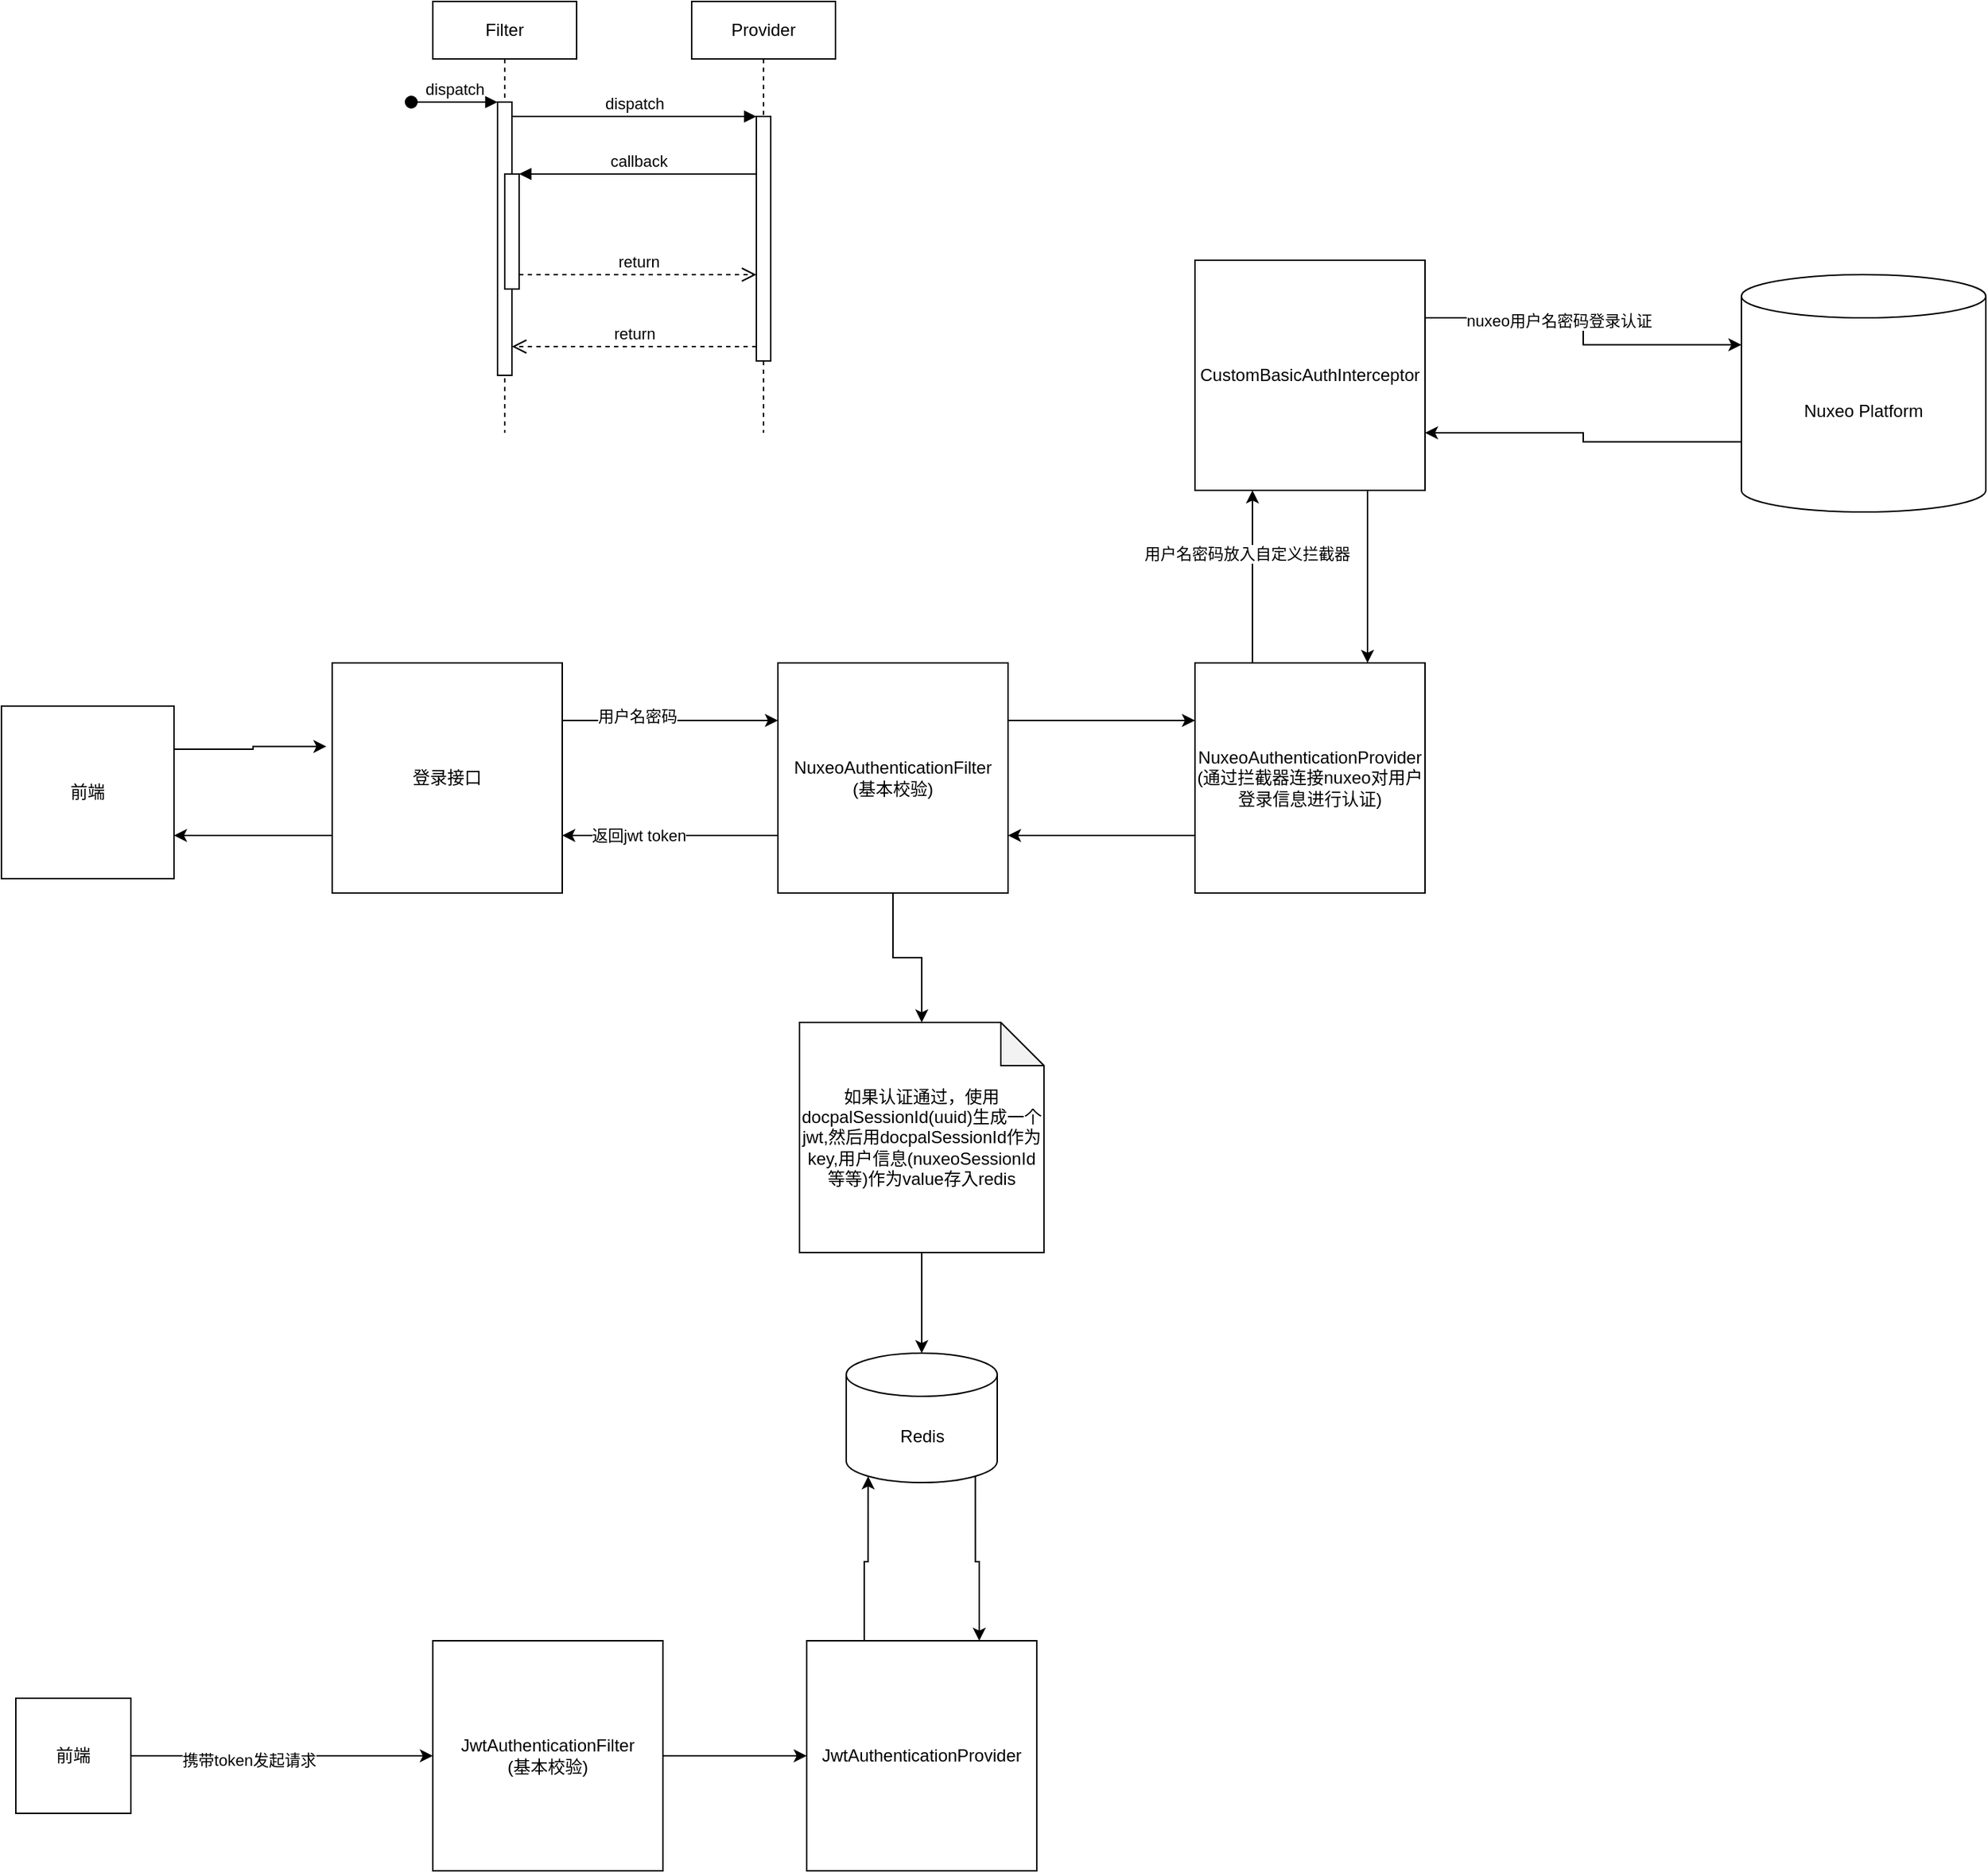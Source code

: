 <mxfile version="21.0.6" type="github">
  <diagram name="Page-1" id="2YBvvXClWsGukQMizWep">
    <mxGraphModel dx="1644" dy="430" grid="1" gridSize="10" guides="1" tooltips="1" connect="1" arrows="1" fold="1" page="1" pageScale="1" pageWidth="850" pageHeight="1100" math="0" shadow="0">
      <root>
        <mxCell id="0" />
        <mxCell id="1" parent="0" />
        <mxCell id="aM9ryv3xv72pqoxQDRHE-1" value="Filter" style="shape=umlLifeline;perimeter=lifelinePerimeter;whiteSpace=wrap;html=1;container=0;dropTarget=0;collapsible=0;recursiveResize=0;outlineConnect=0;portConstraint=eastwest;newEdgeStyle={&quot;edgeStyle&quot;:&quot;elbowEdgeStyle&quot;,&quot;elbow&quot;:&quot;vertical&quot;,&quot;curved&quot;:0,&quot;rounded&quot;:0};" parent="1" vertex="1">
          <mxGeometry x="40" y="40" width="100" height="300" as="geometry" />
        </mxCell>
        <mxCell id="aM9ryv3xv72pqoxQDRHE-2" value="" style="html=1;points=[];perimeter=orthogonalPerimeter;outlineConnect=0;targetShapes=umlLifeline;portConstraint=eastwest;newEdgeStyle={&quot;edgeStyle&quot;:&quot;elbowEdgeStyle&quot;,&quot;elbow&quot;:&quot;vertical&quot;,&quot;curved&quot;:0,&quot;rounded&quot;:0};" parent="aM9ryv3xv72pqoxQDRHE-1" vertex="1">
          <mxGeometry x="45" y="70" width="10" height="190" as="geometry" />
        </mxCell>
        <mxCell id="aM9ryv3xv72pqoxQDRHE-3" value="dispatch" style="html=1;verticalAlign=bottom;startArrow=oval;endArrow=block;startSize=8;edgeStyle=elbowEdgeStyle;elbow=vertical;curved=0;rounded=0;" parent="aM9ryv3xv72pqoxQDRHE-1" target="aM9ryv3xv72pqoxQDRHE-2" edge="1">
          <mxGeometry relative="1" as="geometry">
            <mxPoint x="-15" y="70" as="sourcePoint" />
          </mxGeometry>
        </mxCell>
        <mxCell id="aM9ryv3xv72pqoxQDRHE-4" value="" style="html=1;points=[];perimeter=orthogonalPerimeter;outlineConnect=0;targetShapes=umlLifeline;portConstraint=eastwest;newEdgeStyle={&quot;edgeStyle&quot;:&quot;elbowEdgeStyle&quot;,&quot;elbow&quot;:&quot;vertical&quot;,&quot;curved&quot;:0,&quot;rounded&quot;:0};" parent="aM9ryv3xv72pqoxQDRHE-1" vertex="1">
          <mxGeometry x="50" y="120" width="10" height="80" as="geometry" />
        </mxCell>
        <mxCell id="aM9ryv3xv72pqoxQDRHE-5" value="Provider" style="shape=umlLifeline;perimeter=lifelinePerimeter;whiteSpace=wrap;html=1;container=0;dropTarget=0;collapsible=0;recursiveResize=0;outlineConnect=0;portConstraint=eastwest;newEdgeStyle={&quot;edgeStyle&quot;:&quot;elbowEdgeStyle&quot;,&quot;elbow&quot;:&quot;vertical&quot;,&quot;curved&quot;:0,&quot;rounded&quot;:0};" parent="1" vertex="1">
          <mxGeometry x="220" y="40" width="100" height="300" as="geometry" />
        </mxCell>
        <mxCell id="aM9ryv3xv72pqoxQDRHE-6" value="" style="html=1;points=[];perimeter=orthogonalPerimeter;outlineConnect=0;targetShapes=umlLifeline;portConstraint=eastwest;newEdgeStyle={&quot;edgeStyle&quot;:&quot;elbowEdgeStyle&quot;,&quot;elbow&quot;:&quot;vertical&quot;,&quot;curved&quot;:0,&quot;rounded&quot;:0};" parent="aM9ryv3xv72pqoxQDRHE-5" vertex="1">
          <mxGeometry x="45" y="80" width="10" height="170" as="geometry" />
        </mxCell>
        <mxCell id="aM9ryv3xv72pqoxQDRHE-7" value="dispatch" style="html=1;verticalAlign=bottom;endArrow=block;edgeStyle=elbowEdgeStyle;elbow=vertical;curved=0;rounded=0;" parent="1" source="aM9ryv3xv72pqoxQDRHE-2" target="aM9ryv3xv72pqoxQDRHE-6" edge="1">
          <mxGeometry relative="1" as="geometry">
            <mxPoint x="195" y="130" as="sourcePoint" />
            <Array as="points">
              <mxPoint x="180" y="120" />
            </Array>
          </mxGeometry>
        </mxCell>
        <mxCell id="aM9ryv3xv72pqoxQDRHE-8" value="return" style="html=1;verticalAlign=bottom;endArrow=open;dashed=1;endSize=8;edgeStyle=elbowEdgeStyle;elbow=vertical;curved=0;rounded=0;" parent="1" source="aM9ryv3xv72pqoxQDRHE-6" target="aM9ryv3xv72pqoxQDRHE-2" edge="1">
          <mxGeometry relative="1" as="geometry">
            <mxPoint x="195" y="205" as="targetPoint" />
            <Array as="points">
              <mxPoint x="190" y="280" />
            </Array>
          </mxGeometry>
        </mxCell>
        <mxCell id="aM9ryv3xv72pqoxQDRHE-9" value="callback" style="html=1;verticalAlign=bottom;endArrow=block;edgeStyle=elbowEdgeStyle;elbow=vertical;curved=0;rounded=0;" parent="1" source="aM9ryv3xv72pqoxQDRHE-6" target="aM9ryv3xv72pqoxQDRHE-4" edge="1">
          <mxGeometry relative="1" as="geometry">
            <mxPoint x="175" y="160" as="sourcePoint" />
            <Array as="points">
              <mxPoint x="190" y="160" />
            </Array>
          </mxGeometry>
        </mxCell>
        <mxCell id="aM9ryv3xv72pqoxQDRHE-10" value="return" style="html=1;verticalAlign=bottom;endArrow=open;dashed=1;endSize=8;edgeStyle=elbowEdgeStyle;elbow=vertical;curved=0;rounded=0;" parent="1" source="aM9ryv3xv72pqoxQDRHE-4" target="aM9ryv3xv72pqoxQDRHE-6" edge="1">
          <mxGeometry relative="1" as="geometry">
            <mxPoint x="175" y="235" as="targetPoint" />
            <Array as="points">
              <mxPoint x="180" y="230" />
            </Array>
          </mxGeometry>
        </mxCell>
        <mxCell id="7au_PphxwlcLs9A8Q_GM-40" style="edgeStyle=orthogonalEdgeStyle;rounded=0;orthogonalLoop=1;jettySize=auto;html=1;exitX=1;exitY=0.25;exitDx=0;exitDy=0;entryX=-0.025;entryY=0.363;entryDx=0;entryDy=0;entryPerimeter=0;" edge="1" parent="1" source="7au_PphxwlcLs9A8Q_GM-1" target="7au_PphxwlcLs9A8Q_GM-2">
          <mxGeometry relative="1" as="geometry" />
        </mxCell>
        <mxCell id="7au_PphxwlcLs9A8Q_GM-1" value="前端" style="whiteSpace=wrap;html=1;aspect=fixed;" vertex="1" parent="1">
          <mxGeometry x="-260" y="530" width="120" height="120" as="geometry" />
        </mxCell>
        <mxCell id="7au_PphxwlcLs9A8Q_GM-38" style="edgeStyle=orthogonalEdgeStyle;rounded=0;orthogonalLoop=1;jettySize=auto;html=1;exitX=1;exitY=0.25;exitDx=0;exitDy=0;entryX=0;entryY=0.25;entryDx=0;entryDy=0;" edge="1" parent="1" source="7au_PphxwlcLs9A8Q_GM-2" target="7au_PphxwlcLs9A8Q_GM-3">
          <mxGeometry relative="1" as="geometry" />
        </mxCell>
        <mxCell id="7au_PphxwlcLs9A8Q_GM-52" value="用户名密码" style="edgeLabel;html=1;align=center;verticalAlign=middle;resizable=0;points=[];" vertex="1" connectable="0" parent="7au_PphxwlcLs9A8Q_GM-38">
          <mxGeometry x="-0.307" y="3" relative="1" as="geometry">
            <mxPoint as="offset" />
          </mxGeometry>
        </mxCell>
        <mxCell id="7au_PphxwlcLs9A8Q_GM-41" style="edgeStyle=orthogonalEdgeStyle;rounded=0;orthogonalLoop=1;jettySize=auto;html=1;exitX=0;exitY=0.75;exitDx=0;exitDy=0;entryX=1;entryY=0.75;entryDx=0;entryDy=0;" edge="1" parent="1" source="7au_PphxwlcLs9A8Q_GM-2" target="7au_PphxwlcLs9A8Q_GM-1">
          <mxGeometry relative="1" as="geometry" />
        </mxCell>
        <mxCell id="7au_PphxwlcLs9A8Q_GM-2" value="登录接口" style="whiteSpace=wrap;html=1;aspect=fixed;" vertex="1" parent="1">
          <mxGeometry x="-30" y="500" width="160" height="160" as="geometry" />
        </mxCell>
        <mxCell id="7au_PphxwlcLs9A8Q_GM-27" style="edgeStyle=orthogonalEdgeStyle;rounded=0;orthogonalLoop=1;jettySize=auto;html=1;exitX=1;exitY=0.25;exitDx=0;exitDy=0;entryX=0;entryY=0.25;entryDx=0;entryDy=0;" edge="1" parent="1" source="7au_PphxwlcLs9A8Q_GM-3" target="7au_PphxwlcLs9A8Q_GM-4">
          <mxGeometry relative="1" as="geometry" />
        </mxCell>
        <mxCell id="7au_PphxwlcLs9A8Q_GM-39" style="edgeStyle=orthogonalEdgeStyle;rounded=0;orthogonalLoop=1;jettySize=auto;html=1;exitX=0;exitY=0.75;exitDx=0;exitDy=0;entryX=1;entryY=0.75;entryDx=0;entryDy=0;" edge="1" parent="1" source="7au_PphxwlcLs9A8Q_GM-3" target="7au_PphxwlcLs9A8Q_GM-2">
          <mxGeometry relative="1" as="geometry" />
        </mxCell>
        <mxCell id="7au_PphxwlcLs9A8Q_GM-51" value="返回jwt token" style="edgeLabel;html=1;align=center;verticalAlign=middle;resizable=0;points=[];" vertex="1" connectable="0" parent="7au_PphxwlcLs9A8Q_GM-39">
          <mxGeometry x="0.294" relative="1" as="geometry">
            <mxPoint as="offset" />
          </mxGeometry>
        </mxCell>
        <mxCell id="7au_PphxwlcLs9A8Q_GM-43" style="edgeStyle=orthogonalEdgeStyle;rounded=0;orthogonalLoop=1;jettySize=auto;html=1;" edge="1" parent="1" source="7au_PphxwlcLs9A8Q_GM-3" target="7au_PphxwlcLs9A8Q_GM-7">
          <mxGeometry relative="1" as="geometry" />
        </mxCell>
        <mxCell id="7au_PphxwlcLs9A8Q_GM-3" value="NuxeoAuthenticationFilter&lt;br&gt;(基本校验)" style="whiteSpace=wrap;html=1;aspect=fixed;" vertex="1" parent="1">
          <mxGeometry x="280" y="500" width="160" height="160" as="geometry" />
        </mxCell>
        <mxCell id="7au_PphxwlcLs9A8Q_GM-28" style="edgeStyle=orthogonalEdgeStyle;rounded=0;orthogonalLoop=1;jettySize=auto;html=1;exitX=0;exitY=0.75;exitDx=0;exitDy=0;entryX=1;entryY=0.75;entryDx=0;entryDy=0;" edge="1" parent="1" source="7au_PphxwlcLs9A8Q_GM-4" target="7au_PphxwlcLs9A8Q_GM-3">
          <mxGeometry relative="1" as="geometry" />
        </mxCell>
        <mxCell id="7au_PphxwlcLs9A8Q_GM-29" style="edgeStyle=orthogonalEdgeStyle;rounded=0;orthogonalLoop=1;jettySize=auto;html=1;exitX=0.25;exitY=0;exitDx=0;exitDy=0;entryX=0.25;entryY=1;entryDx=0;entryDy=0;" edge="1" parent="1" source="7au_PphxwlcLs9A8Q_GM-4" target="7au_PphxwlcLs9A8Q_GM-5">
          <mxGeometry relative="1" as="geometry">
            <Array as="points">
              <mxPoint x="610" y="450" />
              <mxPoint x="610" y="450" />
            </Array>
          </mxGeometry>
        </mxCell>
        <mxCell id="7au_PphxwlcLs9A8Q_GM-47" value="用户名密码放入自定义拦截器" style="edgeLabel;html=1;align=center;verticalAlign=middle;resizable=0;points=[];" vertex="1" connectable="0" parent="7au_PphxwlcLs9A8Q_GM-29">
          <mxGeometry x="0.267" y="4" relative="1" as="geometry">
            <mxPoint as="offset" />
          </mxGeometry>
        </mxCell>
        <mxCell id="7au_PphxwlcLs9A8Q_GM-4" value="NuxeoAuthenticationProvider&lt;br&gt;(通过拦截器连接nuxeo对用户登录信息进行认证)" style="whiteSpace=wrap;html=1;aspect=fixed;" vertex="1" parent="1">
          <mxGeometry x="570" y="500" width="160" height="160" as="geometry" />
        </mxCell>
        <mxCell id="7au_PphxwlcLs9A8Q_GM-30" style="edgeStyle=orthogonalEdgeStyle;rounded=0;orthogonalLoop=1;jettySize=auto;html=1;exitX=0.75;exitY=1;exitDx=0;exitDy=0;entryX=0.75;entryY=0;entryDx=0;entryDy=0;" edge="1" parent="1" source="7au_PphxwlcLs9A8Q_GM-5" target="7au_PphxwlcLs9A8Q_GM-4">
          <mxGeometry relative="1" as="geometry" />
        </mxCell>
        <mxCell id="7au_PphxwlcLs9A8Q_GM-36" style="edgeStyle=orthogonalEdgeStyle;rounded=0;orthogonalLoop=1;jettySize=auto;html=1;exitX=1;exitY=0.25;exitDx=0;exitDy=0;entryX=0;entryY=0;entryDx=0;entryDy=48.75;entryPerimeter=0;" edge="1" parent="1" source="7au_PphxwlcLs9A8Q_GM-5" target="7au_PphxwlcLs9A8Q_GM-21">
          <mxGeometry relative="1" as="geometry" />
        </mxCell>
        <mxCell id="7au_PphxwlcLs9A8Q_GM-46" value="nuxeo用户名密码登录认证" style="edgeLabel;html=1;align=center;verticalAlign=middle;resizable=0;points=[];" vertex="1" connectable="0" parent="7au_PphxwlcLs9A8Q_GM-36">
          <mxGeometry x="-0.225" y="-2" relative="1" as="geometry">
            <mxPoint as="offset" />
          </mxGeometry>
        </mxCell>
        <mxCell id="7au_PphxwlcLs9A8Q_GM-5" value="CustomBasicAuthInterceptor" style="whiteSpace=wrap;html=1;aspect=fixed;" vertex="1" parent="1">
          <mxGeometry x="570" y="220" width="160" height="160" as="geometry" />
        </mxCell>
        <mxCell id="7au_PphxwlcLs9A8Q_GM-18" style="edgeStyle=orthogonalEdgeStyle;rounded=0;orthogonalLoop=1;jettySize=auto;html=1;entryX=0.5;entryY=0;entryDx=0;entryDy=0;entryPerimeter=0;" edge="1" parent="1" source="7au_PphxwlcLs9A8Q_GM-7" target="7au_PphxwlcLs9A8Q_GM-8">
          <mxGeometry relative="1" as="geometry" />
        </mxCell>
        <mxCell id="7au_PphxwlcLs9A8Q_GM-7" value="如果认证通过，使用docpalSessionId(uuid)生成一个jwt,然后用docpalSessionId作为key,用户信息(nuxeoSessionId等等)作为value存入redis" style="shape=note;whiteSpace=wrap;html=1;backgroundOutline=1;darkOpacity=0.05;" vertex="1" parent="1">
          <mxGeometry x="295" y="750" width="170" height="160" as="geometry" />
        </mxCell>
        <mxCell id="7au_PphxwlcLs9A8Q_GM-45" style="edgeStyle=orthogonalEdgeStyle;rounded=0;orthogonalLoop=1;jettySize=auto;html=1;exitX=0.855;exitY=1;exitDx=0;exitDy=-4.35;exitPerimeter=0;entryX=0.75;entryY=0;entryDx=0;entryDy=0;" edge="1" parent="1" source="7au_PphxwlcLs9A8Q_GM-8" target="7au_PphxwlcLs9A8Q_GM-10">
          <mxGeometry relative="1" as="geometry" />
        </mxCell>
        <mxCell id="7au_PphxwlcLs9A8Q_GM-8" value="Redis" style="shape=cylinder3;whiteSpace=wrap;html=1;boundedLbl=1;backgroundOutline=1;size=15;" vertex="1" parent="1">
          <mxGeometry x="327.5" y="980" width="105" height="90" as="geometry" />
        </mxCell>
        <mxCell id="7au_PphxwlcLs9A8Q_GM-14" style="edgeStyle=orthogonalEdgeStyle;rounded=0;orthogonalLoop=1;jettySize=auto;html=1;" edge="1" parent="1" source="7au_PphxwlcLs9A8Q_GM-9" target="7au_PphxwlcLs9A8Q_GM-10">
          <mxGeometry relative="1" as="geometry" />
        </mxCell>
        <mxCell id="7au_PphxwlcLs9A8Q_GM-9" value="JwtAuthenticationFilter&lt;br&gt;(基本校验)" style="whiteSpace=wrap;html=1;aspect=fixed;" vertex="1" parent="1">
          <mxGeometry x="40" y="1180" width="160" height="160" as="geometry" />
        </mxCell>
        <mxCell id="7au_PphxwlcLs9A8Q_GM-44" style="edgeStyle=orthogonalEdgeStyle;rounded=0;orthogonalLoop=1;jettySize=auto;html=1;exitX=0.25;exitY=0;exitDx=0;exitDy=0;entryX=0.145;entryY=1;entryDx=0;entryDy=-4.35;entryPerimeter=0;" edge="1" parent="1" source="7au_PphxwlcLs9A8Q_GM-10" target="7au_PphxwlcLs9A8Q_GM-8">
          <mxGeometry relative="1" as="geometry" />
        </mxCell>
        <mxCell id="7au_PphxwlcLs9A8Q_GM-10" value="JwtAuthenticationProvider" style="whiteSpace=wrap;html=1;aspect=fixed;" vertex="1" parent="1">
          <mxGeometry x="300" y="1180" width="160" height="160" as="geometry" />
        </mxCell>
        <mxCell id="7au_PphxwlcLs9A8Q_GM-12" style="edgeStyle=orthogonalEdgeStyle;rounded=0;orthogonalLoop=1;jettySize=auto;html=1;" edge="1" parent="1" source="7au_PphxwlcLs9A8Q_GM-11" target="7au_PphxwlcLs9A8Q_GM-9">
          <mxGeometry relative="1" as="geometry" />
        </mxCell>
        <mxCell id="7au_PphxwlcLs9A8Q_GM-13" value="携带token发起请求" style="edgeLabel;html=1;align=center;verticalAlign=middle;resizable=0;points=[];" vertex="1" connectable="0" parent="7au_PphxwlcLs9A8Q_GM-12">
          <mxGeometry x="-0.224" y="-3" relative="1" as="geometry">
            <mxPoint as="offset" />
          </mxGeometry>
        </mxCell>
        <mxCell id="7au_PphxwlcLs9A8Q_GM-11" value="前端" style="whiteSpace=wrap;html=1;aspect=fixed;" vertex="1" parent="1">
          <mxGeometry x="-250" y="1220" width="80" height="80" as="geometry" />
        </mxCell>
        <mxCell id="7au_PphxwlcLs9A8Q_GM-37" style="edgeStyle=orthogonalEdgeStyle;rounded=0;orthogonalLoop=1;jettySize=auto;html=1;exitX=0;exitY=0;exitDx=0;exitDy=116.25;exitPerimeter=0;entryX=1;entryY=0.75;entryDx=0;entryDy=0;" edge="1" parent="1" source="7au_PphxwlcLs9A8Q_GM-21" target="7au_PphxwlcLs9A8Q_GM-5">
          <mxGeometry relative="1" as="geometry" />
        </mxCell>
        <mxCell id="7au_PphxwlcLs9A8Q_GM-21" value="Nuxeo Platform" style="shape=cylinder3;whiteSpace=wrap;html=1;boundedLbl=1;backgroundOutline=1;size=15;" vertex="1" parent="1">
          <mxGeometry x="950" y="230" width="170" height="165" as="geometry" />
        </mxCell>
      </root>
    </mxGraphModel>
  </diagram>
</mxfile>
